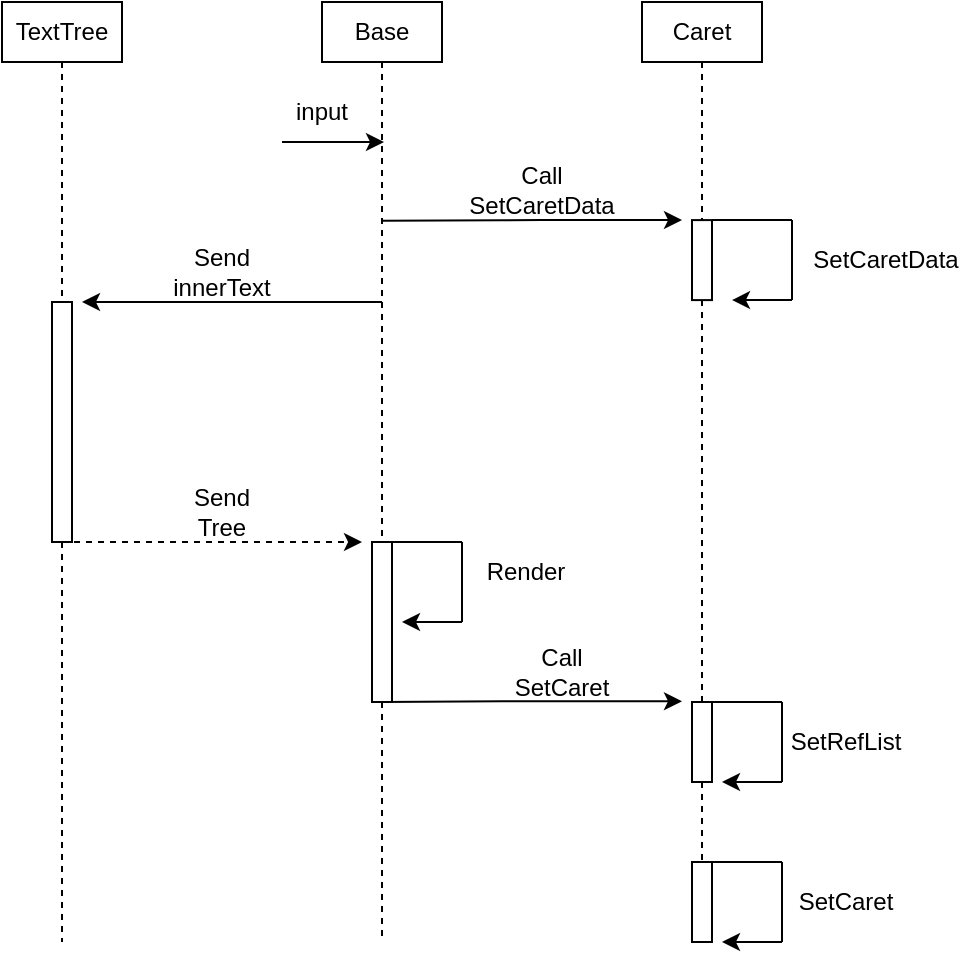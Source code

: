 <mxfile>
    <diagram id="QrAqCsTcwBzj47NNE5PD" name="ページ1">
        <mxGraphModel dx="842" dy="494" grid="1" gridSize="10" guides="1" tooltips="1" connect="1" arrows="1" fold="1" page="1" pageScale="1" pageWidth="827" pageHeight="1169" math="0" shadow="0">
            <root>
                <mxCell id="0"/>
                <mxCell id="1" parent="0"/>
                <mxCell id="12" style="edgeStyle=none;html=1;endArrow=none;endFill=0;dashed=1;startArrow=none;" parent="1" source="48" edge="1">
                    <mxGeometry relative="1" as="geometry">
                        <mxPoint x="310" y="560" as="targetPoint"/>
                    </mxGeometry>
                </mxCell>
                <mxCell id="4" value="Base" style="text;html=1;strokeColor=default;fillColor=none;align=center;verticalAlign=middle;whiteSpace=wrap;rounded=0;" parent="1" vertex="1">
                    <mxGeometry x="280" y="90" width="60" height="30" as="geometry"/>
                </mxCell>
                <mxCell id="13" style="edgeStyle=none;html=1;dashed=1;endArrow=none;endFill=0;startArrow=none;" parent="1" source="93" edge="1">
                    <mxGeometry relative="1" as="geometry">
                        <mxPoint x="470" y="560" as="targetPoint"/>
                    </mxGeometry>
                </mxCell>
                <mxCell id="5" value="Caret" style="text;html=1;strokeColor=default;fillColor=none;align=center;verticalAlign=middle;whiteSpace=wrap;rounded=0;" parent="1" vertex="1">
                    <mxGeometry x="440" y="90" width="60" height="30" as="geometry"/>
                </mxCell>
                <mxCell id="14" style="edgeStyle=none;html=1;dashed=1;endArrow=none;endFill=0;startArrow=none;" parent="1" source="44" edge="1">
                    <mxGeometry relative="1" as="geometry">
                        <mxPoint x="150" y="560" as="targetPoint"/>
                    </mxGeometry>
                </mxCell>
                <mxCell id="10" value="TextTree" style="text;html=1;strokeColor=default;fillColor=none;align=center;verticalAlign=middle;whiteSpace=wrap;rounded=0;" parent="1" vertex="1">
                    <mxGeometry x="120" y="90" width="60" height="30" as="geometry"/>
                </mxCell>
                <mxCell id="15" value="" style="endArrow=classic;html=1;" parent="1" edge="1">
                    <mxGeometry width="50" height="50" relative="1" as="geometry">
                        <mxPoint x="260" y="160" as="sourcePoint"/>
                        <mxPoint x="311" y="160" as="targetPoint"/>
                    </mxGeometry>
                </mxCell>
                <mxCell id="16" value="input" style="text;html=1;strokeColor=none;fillColor=none;align=center;verticalAlign=middle;whiteSpace=wrap;rounded=0;" parent="1" vertex="1">
                    <mxGeometry x="250" y="130" width="60" height="30" as="geometry"/>
                </mxCell>
                <mxCell id="20" value="" style="endArrow=classic;html=1;" parent="1" edge="1">
                    <mxGeometry width="50" height="50" relative="1" as="geometry">
                        <mxPoint x="310" y="240" as="sourcePoint"/>
                        <mxPoint x="160" y="240" as="targetPoint"/>
                    </mxGeometry>
                </mxCell>
                <mxCell id="21" value="" style="endArrow=classic;html=1;dashed=1;" parent="1" edge="1">
                    <mxGeometry width="50" height="50" relative="1" as="geometry">
                        <mxPoint x="150" y="360" as="sourcePoint"/>
                        <mxPoint x="300" y="360" as="targetPoint"/>
                    </mxGeometry>
                </mxCell>
                <mxCell id="23" value="" style="endArrow=none;html=1;" parent="1" edge="1">
                    <mxGeometry width="50" height="50" relative="1" as="geometry">
                        <mxPoint x="310" y="360" as="sourcePoint"/>
                        <mxPoint x="350" y="360" as="targetPoint"/>
                        <Array as="points">
                            <mxPoint x="330" y="360"/>
                        </Array>
                    </mxGeometry>
                </mxCell>
                <mxCell id="24" value="" style="endArrow=none;html=1;" parent="1" edge="1">
                    <mxGeometry width="50" height="50" relative="1" as="geometry">
                        <mxPoint x="350" y="360" as="sourcePoint"/>
                        <mxPoint x="350" y="400" as="targetPoint"/>
                    </mxGeometry>
                </mxCell>
                <mxCell id="27" value="" style="endArrow=classic;html=1;" parent="1" edge="1">
                    <mxGeometry width="50" height="50" relative="1" as="geometry">
                        <mxPoint x="350" y="400" as="sourcePoint"/>
                        <mxPoint x="320" y="400" as="targetPoint"/>
                    </mxGeometry>
                </mxCell>
                <mxCell id="31" value="Render" style="text;html=1;strokeColor=none;fillColor=none;align=center;verticalAlign=middle;whiteSpace=wrap;rounded=0;" parent="1" vertex="1">
                    <mxGeometry x="350" y="360" width="64" height="30" as="geometry"/>
                </mxCell>
                <mxCell id="37" value="SetCaretData" style="text;html=1;strokeColor=none;fillColor=none;align=center;verticalAlign=middle;whiteSpace=wrap;rounded=0;" parent="1" vertex="1">
                    <mxGeometry x="530" y="204.05" width="64" height="30" as="geometry"/>
                </mxCell>
                <mxCell id="39" value="SetCaret" style="text;html=1;strokeColor=none;fillColor=none;align=center;verticalAlign=middle;whiteSpace=wrap;rounded=0;" parent="1" vertex="1">
                    <mxGeometry x="510" y="525" width="64" height="30" as="geometry"/>
                </mxCell>
                <mxCell id="40" value="" style="endArrow=none;html=1;" parent="1" edge="1">
                    <mxGeometry width="50" height="50" relative="1" as="geometry">
                        <mxPoint x="510" y="520.0" as="sourcePoint"/>
                        <mxPoint x="510" y="560" as="targetPoint"/>
                    </mxGeometry>
                </mxCell>
                <mxCell id="41" value="" style="endArrow=none;html=1;" parent="1" edge="1">
                    <mxGeometry width="50" height="50" relative="1" as="geometry">
                        <mxPoint x="470" y="520" as="sourcePoint"/>
                        <mxPoint x="510" y="520" as="targetPoint"/>
                        <Array as="points">
                            <mxPoint x="490" y="520"/>
                        </Array>
                    </mxGeometry>
                </mxCell>
                <mxCell id="42" value="" style="endArrow=classic;html=1;" parent="1" edge="1">
                    <mxGeometry width="50" height="50" relative="1" as="geometry">
                        <mxPoint x="510" y="560" as="sourcePoint"/>
                        <mxPoint x="480" y="560" as="targetPoint"/>
                    </mxGeometry>
                </mxCell>
                <mxCell id="43" value="Send&lt;br&gt;innerText" style="text;html=1;strokeColor=none;fillColor=none;align=center;verticalAlign=middle;whiteSpace=wrap;rounded=0;" vertex="1" parent="1">
                    <mxGeometry x="200" y="210" width="60" height="30" as="geometry"/>
                </mxCell>
                <mxCell id="44" value="" style="rounded=0;whiteSpace=wrap;html=1;" vertex="1" parent="1">
                    <mxGeometry x="145" y="240" width="10" height="120" as="geometry"/>
                </mxCell>
                <mxCell id="46" value="" style="edgeStyle=none;html=1;dashed=1;endArrow=none;endFill=0;" edge="1" parent="1" source="10" target="44">
                    <mxGeometry relative="1" as="geometry">
                        <mxPoint x="150" y="680.69" as="targetPoint"/>
                        <mxPoint x="150" y="120" as="sourcePoint"/>
                    </mxGeometry>
                </mxCell>
                <mxCell id="48" value="" style="rounded=0;whiteSpace=wrap;html=1;" vertex="1" parent="1">
                    <mxGeometry x="305" y="360" width="10" height="80" as="geometry"/>
                </mxCell>
                <mxCell id="49" value="" style="edgeStyle=none;html=1;endArrow=none;endFill=0;dashed=1;" edge="1" parent="1" source="4" target="48">
                    <mxGeometry relative="1" as="geometry">
                        <mxPoint x="310.0" y="672.414" as="targetPoint"/>
                        <mxPoint x="310" y="120" as="sourcePoint"/>
                    </mxGeometry>
                </mxCell>
                <mxCell id="50" value="" style="rounded=0;whiteSpace=wrap;html=1;" vertex="1" parent="1">
                    <mxGeometry x="465" y="440" width="10" height="40" as="geometry"/>
                </mxCell>
                <mxCell id="51" value="" style="edgeStyle=none;html=1;dashed=1;endArrow=none;endFill=0;startArrow=none;" edge="1" parent="1" source="52" target="50">
                    <mxGeometry relative="1" as="geometry">
                        <mxPoint x="470.0" y="671.379" as="targetPoint"/>
                        <mxPoint x="470" y="120" as="sourcePoint"/>
                    </mxGeometry>
                </mxCell>
                <mxCell id="52" value="" style="rounded=0;whiteSpace=wrap;html=1;" vertex="1" parent="1">
                    <mxGeometry x="465" y="199.05" width="10" height="40" as="geometry"/>
                </mxCell>
                <mxCell id="53" value="" style="edgeStyle=none;html=1;dashed=1;endArrow=none;endFill=0;" edge="1" parent="1" source="5" target="52">
                    <mxGeometry relative="1" as="geometry">
                        <mxPoint x="470" y="400.0" as="targetPoint"/>
                        <mxPoint x="470" y="120" as="sourcePoint"/>
                    </mxGeometry>
                </mxCell>
                <mxCell id="78" value="" style="endArrow=none;html=1;" edge="1" parent="1">
                    <mxGeometry width="50" height="50" relative="1" as="geometry">
                        <mxPoint x="515" y="199.05" as="sourcePoint"/>
                        <mxPoint x="515" y="239.05" as="targetPoint"/>
                    </mxGeometry>
                </mxCell>
                <mxCell id="79" value="" style="endArrow=none;html=1;" edge="1" parent="1">
                    <mxGeometry width="50" height="50" relative="1" as="geometry">
                        <mxPoint x="475" y="199.05" as="sourcePoint"/>
                        <mxPoint x="515" y="199.05" as="targetPoint"/>
                        <Array as="points">
                            <mxPoint x="495" y="199.05"/>
                        </Array>
                    </mxGeometry>
                </mxCell>
                <mxCell id="80" value="" style="endArrow=classic;html=1;" edge="1" parent="1">
                    <mxGeometry width="50" height="50" relative="1" as="geometry">
                        <mxPoint x="515" y="239.05" as="sourcePoint"/>
                        <mxPoint x="485" y="239.05" as="targetPoint"/>
                    </mxGeometry>
                </mxCell>
                <mxCell id="84" value="" style="endArrow=classic;html=1;startArrow=none;startFill=0;endFill=1;" edge="1" parent="1">
                    <mxGeometry width="50" height="50" relative="1" as="geometry">
                        <mxPoint x="310" y="440.0" as="sourcePoint"/>
                        <mxPoint x="460" y="439.63" as="targetPoint"/>
                        <Array as="points">
                            <mxPoint x="380" y="439.63"/>
                        </Array>
                    </mxGeometry>
                </mxCell>
                <mxCell id="85" value="Send&lt;br&gt;Tree" style="text;html=1;strokeColor=none;fillColor=none;align=center;verticalAlign=middle;whiteSpace=wrap;rounded=0;" vertex="1" parent="1">
                    <mxGeometry x="200" y="330" width="60" height="30" as="geometry"/>
                </mxCell>
                <mxCell id="86" value="Call SetCaret" style="text;html=1;strokeColor=none;fillColor=none;align=center;verticalAlign=middle;whiteSpace=wrap;rounded=0;" vertex="1" parent="1">
                    <mxGeometry x="370" y="410" width="60" height="30" as="geometry"/>
                </mxCell>
                <mxCell id="87" value="" style="endArrow=classic;html=1;startArrow=none;startFill=0;endFill=1;" edge="1" parent="1">
                    <mxGeometry width="50" height="50" relative="1" as="geometry">
                        <mxPoint x="310" y="199.42" as="sourcePoint"/>
                        <mxPoint x="460" y="199.05" as="targetPoint"/>
                        <Array as="points">
                            <mxPoint x="380" y="199.05"/>
                        </Array>
                    </mxGeometry>
                </mxCell>
                <mxCell id="88" value="Call SetCaretData" style="text;html=1;strokeColor=none;fillColor=none;align=center;verticalAlign=middle;whiteSpace=wrap;rounded=0;" vertex="1" parent="1">
                    <mxGeometry x="360" y="169.05" width="60" height="30" as="geometry"/>
                </mxCell>
                <mxCell id="89" value="SetRefList" style="text;html=1;strokeColor=none;fillColor=none;align=center;verticalAlign=middle;whiteSpace=wrap;rounded=0;" vertex="1" parent="1">
                    <mxGeometry x="510" y="445" width="64" height="30" as="geometry"/>
                </mxCell>
                <mxCell id="90" value="" style="endArrow=none;html=1;" edge="1" parent="1">
                    <mxGeometry width="50" height="50" relative="1" as="geometry">
                        <mxPoint x="510" y="440.0" as="sourcePoint"/>
                        <mxPoint x="510" y="480.0" as="targetPoint"/>
                    </mxGeometry>
                </mxCell>
                <mxCell id="91" value="" style="endArrow=none;html=1;" edge="1" parent="1">
                    <mxGeometry width="50" height="50" relative="1" as="geometry">
                        <mxPoint x="470" y="440.0" as="sourcePoint"/>
                        <mxPoint x="510" y="440.0" as="targetPoint"/>
                        <Array as="points">
                            <mxPoint x="490" y="440"/>
                        </Array>
                    </mxGeometry>
                </mxCell>
                <mxCell id="92" value="" style="endArrow=classic;html=1;" edge="1" parent="1">
                    <mxGeometry width="50" height="50" relative="1" as="geometry">
                        <mxPoint x="510" y="480.0" as="sourcePoint"/>
                        <mxPoint x="480" y="480.0" as="targetPoint"/>
                    </mxGeometry>
                </mxCell>
                <mxCell id="93" value="" style="rounded=0;whiteSpace=wrap;html=1;" vertex="1" parent="1">
                    <mxGeometry x="465" y="520" width="10" height="40" as="geometry"/>
                </mxCell>
                <mxCell id="94" value="" style="edgeStyle=none;html=1;dashed=1;endArrow=none;endFill=0;startArrow=none;" edge="1" parent="1" source="50" target="93">
                    <mxGeometry relative="1" as="geometry">
                        <mxPoint x="470" y="560.0" as="targetPoint"/>
                        <mxPoint x="470" y="480" as="sourcePoint"/>
                    </mxGeometry>
                </mxCell>
            </root>
        </mxGraphModel>
    </diagram>
</mxfile>